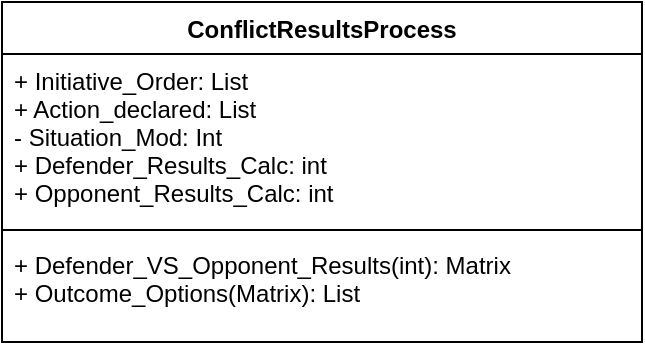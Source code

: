 <mxfile version="14.5.1" type="device"><diagram id="SkXONe1NFQ95SQfAr7KN" name="Page-1"><mxGraphModel dx="1102" dy="510" grid="1" gridSize="10" guides="1" tooltips="1" connect="1" arrows="1" fold="1" page="1" pageScale="1" pageWidth="850" pageHeight="1100" math="0" shadow="0"><root><mxCell id="0"/><mxCell id="1" parent="0"/><mxCell id="m1LE_83aab5hudcswAOs-1" value="ConflictResultsProcess" style="swimlane;fontStyle=1;align=center;verticalAlign=top;childLayout=stackLayout;horizontal=1;startSize=26;horizontalStack=0;resizeParent=1;resizeParentMax=0;resizeLast=0;collapsible=1;marginBottom=0;" vertex="1" parent="1"><mxGeometry x="265" y="150" width="320" height="170" as="geometry"/></mxCell><mxCell id="m1LE_83aab5hudcswAOs-2" value="+ Initiative_Order: List&#10;+ Action_declared: List&#10;- Situation_Mod: Int&#10;+ Defender_Results_Calc: int&#10;+ Opponent_Results_Calc: int" style="text;strokeColor=none;fillColor=none;align=left;verticalAlign=top;spacingLeft=4;spacingRight=4;overflow=hidden;rotatable=0;points=[[0,0.5],[1,0.5]];portConstraint=eastwest;" vertex="1" parent="m1LE_83aab5hudcswAOs-1"><mxGeometry y="26" width="320" height="84" as="geometry"/></mxCell><mxCell id="m1LE_83aab5hudcswAOs-3" value="" style="line;strokeWidth=1;fillColor=none;align=left;verticalAlign=middle;spacingTop=-1;spacingLeft=3;spacingRight=3;rotatable=0;labelPosition=right;points=[];portConstraint=eastwest;" vertex="1" parent="m1LE_83aab5hudcswAOs-1"><mxGeometry y="110" width="320" height="8" as="geometry"/></mxCell><mxCell id="m1LE_83aab5hudcswAOs-4" value="+ Defender_VS_Opponent_Results(int): Matrix&#10;+ Outcome_Options(Matrix): List&#10;" style="text;strokeColor=none;fillColor=none;align=left;verticalAlign=top;spacingLeft=4;spacingRight=4;overflow=hidden;rotatable=0;points=[[0,0.5],[1,0.5]];portConstraint=eastwest;" vertex="1" parent="m1LE_83aab5hudcswAOs-1"><mxGeometry y="118" width="320" height="52" as="geometry"/></mxCell></root></mxGraphModel></diagram></mxfile>